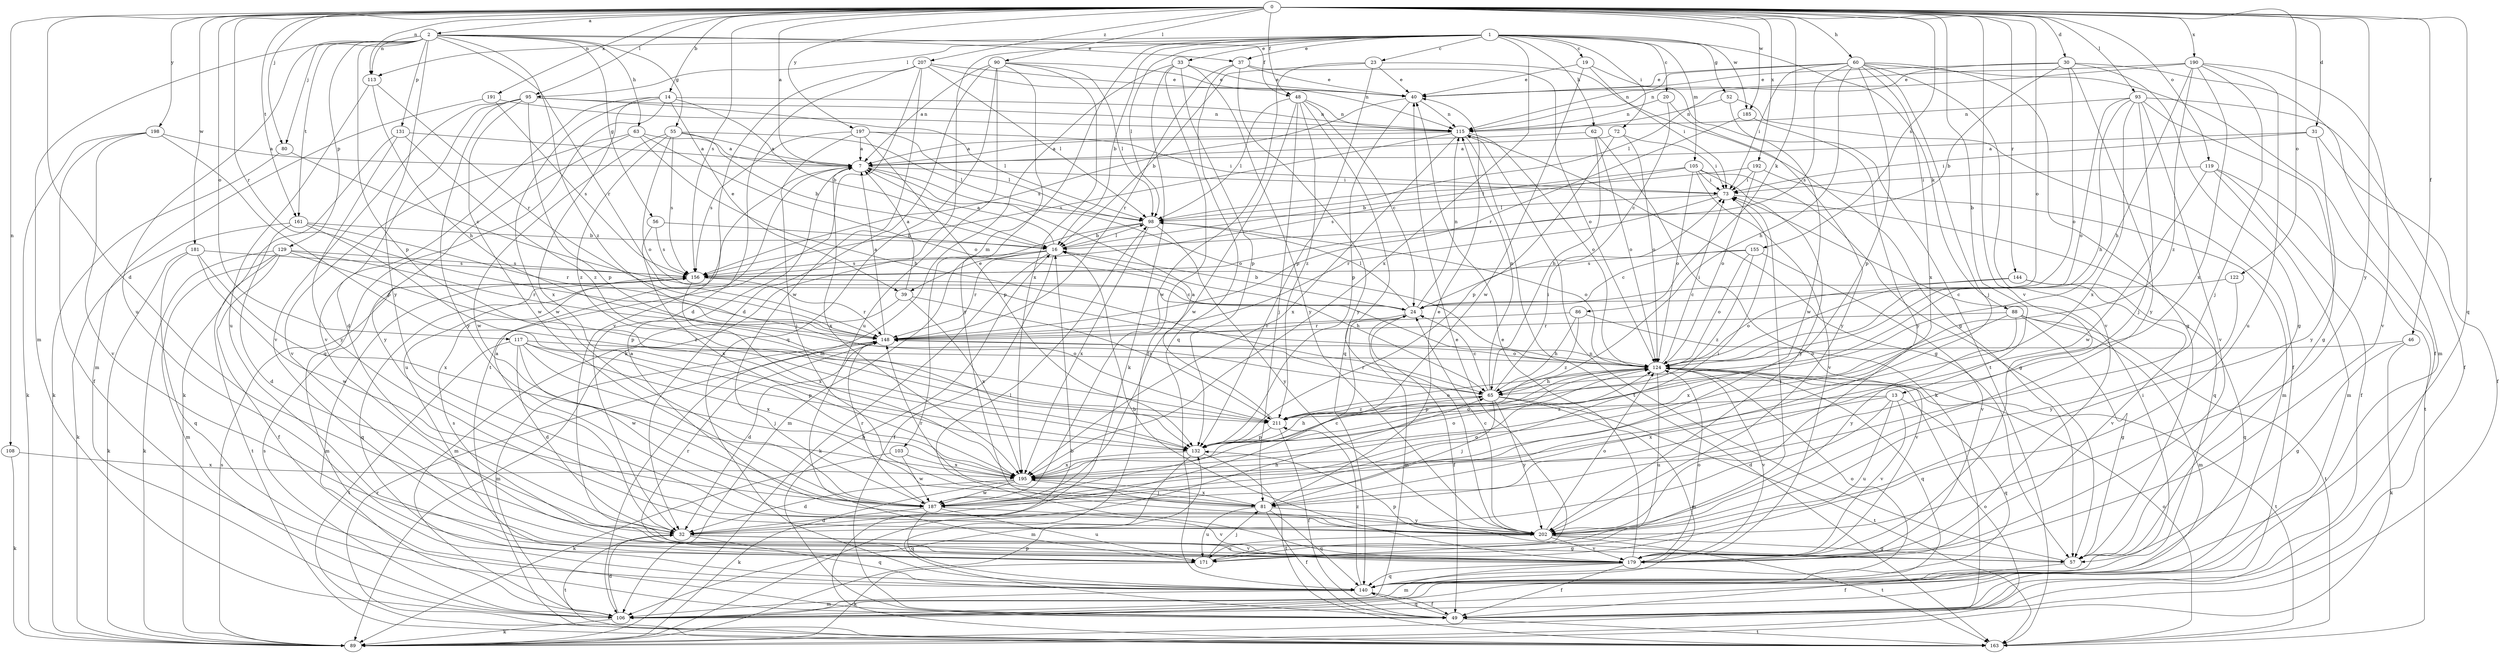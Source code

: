 strict digraph  {
0;
1;
2;
7;
13;
14;
16;
19;
20;
23;
24;
30;
31;
32;
33;
37;
39;
40;
46;
48;
49;
52;
55;
56;
57;
60;
62;
63;
65;
72;
73;
80;
81;
86;
88;
89;
90;
93;
95;
98;
103;
105;
106;
108;
113;
115;
117;
119;
122;
124;
129;
131;
132;
140;
144;
148;
155;
156;
161;
163;
171;
179;
181;
185;
187;
190;
191;
192;
195;
197;
198;
202;
207;
211;
0 -> 2  [label=a];
0 -> 7  [label=a];
0 -> 13  [label=b];
0 -> 14  [label=b];
0 -> 30  [label=d];
0 -> 31  [label=d];
0 -> 32  [label=d];
0 -> 46  [label=f];
0 -> 48  [label=f];
0 -> 60  [label=h];
0 -> 80  [label=j];
0 -> 86  [label=k];
0 -> 90  [label=l];
0 -> 93  [label=l];
0 -> 95  [label=l];
0 -> 108  [label=n];
0 -> 113  [label=n];
0 -> 117  [label=o];
0 -> 119  [label=o];
0 -> 122  [label=o];
0 -> 124  [label=o];
0 -> 140  [label=q];
0 -> 144  [label=r];
0 -> 148  [label=r];
0 -> 155  [label=s];
0 -> 156  [label=s];
0 -> 161  [label=t];
0 -> 179  [label=v];
0 -> 181  [label=w];
0 -> 185  [label=w];
0 -> 190  [label=x];
0 -> 191  [label=x];
0 -> 192  [label=x];
0 -> 197  [label=y];
0 -> 198  [label=y];
0 -> 202  [label=y];
0 -> 207  [label=z];
1 -> 16  [label=b];
1 -> 19  [label=c];
1 -> 20  [label=c];
1 -> 23  [label=c];
1 -> 33  [label=e];
1 -> 37  [label=e];
1 -> 52  [label=g];
1 -> 62  [label=h];
1 -> 72  [label=i];
1 -> 88  [label=k];
1 -> 89  [label=k];
1 -> 95  [label=l];
1 -> 98  [label=l];
1 -> 103  [label=m];
1 -> 105  [label=m];
1 -> 113  [label=n];
1 -> 185  [label=w];
1 -> 195  [label=x];
2 -> 37  [label=e];
2 -> 48  [label=f];
2 -> 55  [label=g];
2 -> 56  [label=g];
2 -> 63  [label=h];
2 -> 80  [label=j];
2 -> 106  [label=m];
2 -> 113  [label=n];
2 -> 129  [label=p];
2 -> 131  [label=p];
2 -> 132  [label=p];
2 -> 148  [label=r];
2 -> 161  [label=t];
2 -> 171  [label=u];
2 -> 202  [label=y];
2 -> 211  [label=z];
7 -> 73  [label=i];
7 -> 124  [label=o];
7 -> 171  [label=u];
7 -> 195  [label=x];
13 -> 32  [label=d];
13 -> 140  [label=q];
13 -> 171  [label=u];
13 -> 179  [label=v];
13 -> 195  [label=x];
13 -> 211  [label=z];
14 -> 16  [label=b];
14 -> 39  [label=e];
14 -> 115  [label=n];
14 -> 140  [label=q];
14 -> 179  [label=v];
14 -> 187  [label=w];
14 -> 195  [label=x];
16 -> 7  [label=a];
16 -> 39  [label=e];
16 -> 49  [label=f];
16 -> 65  [label=h];
16 -> 89  [label=k];
16 -> 98  [label=l];
16 -> 148  [label=r];
16 -> 156  [label=s];
19 -> 40  [label=e];
19 -> 73  [label=i];
19 -> 163  [label=t];
19 -> 187  [label=w];
20 -> 24  [label=c];
20 -> 115  [label=n];
20 -> 202  [label=y];
23 -> 16  [label=b];
23 -> 40  [label=e];
23 -> 57  [label=g];
23 -> 132  [label=p];
23 -> 187  [label=w];
24 -> 16  [label=b];
24 -> 49  [label=f];
24 -> 98  [label=l];
24 -> 106  [label=m];
24 -> 115  [label=n];
24 -> 148  [label=r];
30 -> 16  [label=b];
30 -> 40  [label=e];
30 -> 57  [label=g];
30 -> 106  [label=m];
30 -> 115  [label=n];
30 -> 124  [label=o];
30 -> 202  [label=y];
31 -> 7  [label=a];
31 -> 49  [label=f];
31 -> 73  [label=i];
31 -> 202  [label=y];
32 -> 7  [label=a];
32 -> 24  [label=c];
32 -> 57  [label=g];
32 -> 65  [label=h];
32 -> 140  [label=q];
32 -> 163  [label=t];
32 -> 179  [label=v];
33 -> 40  [label=e];
33 -> 49  [label=f];
33 -> 89  [label=k];
33 -> 106  [label=m];
33 -> 132  [label=p];
33 -> 202  [label=y];
37 -> 40  [label=e];
37 -> 124  [label=o];
37 -> 140  [label=q];
37 -> 148  [label=r];
37 -> 202  [label=y];
39 -> 7  [label=a];
39 -> 106  [label=m];
39 -> 195  [label=x];
39 -> 211  [label=z];
40 -> 115  [label=n];
40 -> 132  [label=p];
40 -> 156  [label=s];
46 -> 57  [label=g];
46 -> 89  [label=k];
46 -> 124  [label=o];
48 -> 24  [label=c];
48 -> 81  [label=j];
48 -> 98  [label=l];
48 -> 115  [label=n];
48 -> 140  [label=q];
48 -> 187  [label=w];
48 -> 211  [label=z];
49 -> 16  [label=b];
49 -> 140  [label=q];
49 -> 163  [label=t];
52 -> 49  [label=f];
52 -> 115  [label=n];
52 -> 187  [label=w];
55 -> 7  [label=a];
55 -> 16  [label=b];
55 -> 98  [label=l];
55 -> 124  [label=o];
55 -> 156  [label=s];
55 -> 187  [label=w];
55 -> 211  [label=z];
56 -> 16  [label=b];
56 -> 156  [label=s];
56 -> 195  [label=x];
57 -> 49  [label=f];
57 -> 115  [label=n];
57 -> 132  [label=p];
60 -> 40  [label=e];
60 -> 49  [label=f];
60 -> 57  [label=g];
60 -> 65  [label=h];
60 -> 73  [label=i];
60 -> 81  [label=j];
60 -> 115  [label=n];
60 -> 132  [label=p];
60 -> 156  [label=s];
60 -> 179  [label=v];
60 -> 195  [label=x];
62 -> 7  [label=a];
62 -> 65  [label=h];
62 -> 89  [label=k];
62 -> 124  [label=o];
63 -> 7  [label=a];
63 -> 65  [label=h];
63 -> 124  [label=o];
63 -> 179  [label=v];
63 -> 202  [label=y];
65 -> 24  [label=c];
65 -> 73  [label=i];
65 -> 81  [label=j];
65 -> 106  [label=m];
65 -> 115  [label=n];
65 -> 148  [label=r];
65 -> 163  [label=t];
65 -> 202  [label=y];
65 -> 211  [label=z];
72 -> 7  [label=a];
72 -> 73  [label=i];
72 -> 124  [label=o];
72 -> 132  [label=p];
73 -> 98  [label=l];
73 -> 140  [label=q];
73 -> 148  [label=r];
80 -> 24  [label=c];
80 -> 89  [label=k];
81 -> 40  [label=e];
81 -> 49  [label=f];
81 -> 140  [label=q];
81 -> 148  [label=r];
81 -> 171  [label=u];
81 -> 195  [label=x];
81 -> 202  [label=y];
86 -> 65  [label=h];
86 -> 148  [label=r];
86 -> 179  [label=v];
86 -> 211  [label=z];
88 -> 57  [label=g];
88 -> 106  [label=m];
88 -> 148  [label=r];
88 -> 163  [label=t];
88 -> 195  [label=x];
88 -> 202  [label=y];
89 -> 124  [label=o];
89 -> 132  [label=p];
89 -> 156  [label=s];
90 -> 7  [label=a];
90 -> 32  [label=d];
90 -> 40  [label=e];
90 -> 98  [label=l];
90 -> 140  [label=q];
90 -> 171  [label=u];
90 -> 195  [label=x];
90 -> 202  [label=y];
93 -> 49  [label=f];
93 -> 57  [label=g];
93 -> 65  [label=h];
93 -> 81  [label=j];
93 -> 115  [label=n];
93 -> 124  [label=o];
93 -> 179  [label=v];
93 -> 195  [label=x];
95 -> 32  [label=d];
95 -> 98  [label=l];
95 -> 115  [label=n];
95 -> 132  [label=p];
95 -> 179  [label=v];
95 -> 187  [label=w];
95 -> 202  [label=y];
98 -> 16  [label=b];
98 -> 106  [label=m];
98 -> 124  [label=o];
98 -> 195  [label=x];
98 -> 202  [label=y];
103 -> 89  [label=k];
103 -> 187  [label=w];
103 -> 195  [label=x];
105 -> 16  [label=b];
105 -> 57  [label=g];
105 -> 73  [label=i];
105 -> 124  [label=o];
105 -> 156  [label=s];
105 -> 179  [label=v];
105 -> 202  [label=y];
106 -> 32  [label=d];
106 -> 89  [label=k];
106 -> 156  [label=s];
108 -> 89  [label=k];
108 -> 195  [label=x];
113 -> 65  [label=h];
113 -> 148  [label=r];
113 -> 171  [label=u];
115 -> 7  [label=a];
115 -> 57  [label=g];
115 -> 124  [label=o];
115 -> 156  [label=s];
115 -> 163  [label=t];
115 -> 195  [label=x];
117 -> 32  [label=d];
117 -> 81  [label=j];
117 -> 124  [label=o];
117 -> 132  [label=p];
117 -> 163  [label=t];
117 -> 187  [label=w];
117 -> 195  [label=x];
119 -> 49  [label=f];
119 -> 73  [label=i];
119 -> 106  [label=m];
119 -> 163  [label=t];
119 -> 187  [label=w];
122 -> 24  [label=c];
122 -> 202  [label=y];
124 -> 65  [label=h];
124 -> 73  [label=i];
124 -> 132  [label=p];
124 -> 140  [label=q];
124 -> 163  [label=t];
124 -> 171  [label=u];
124 -> 179  [label=v];
129 -> 49  [label=f];
129 -> 89  [label=k];
129 -> 106  [label=m];
129 -> 148  [label=r];
129 -> 156  [label=s];
129 -> 163  [label=t];
129 -> 211  [label=z];
131 -> 7  [label=a];
131 -> 89  [label=k];
131 -> 202  [label=y];
131 -> 211  [label=z];
132 -> 65  [label=h];
132 -> 106  [label=m];
132 -> 124  [label=o];
132 -> 163  [label=t];
132 -> 195  [label=x];
140 -> 49  [label=f];
140 -> 73  [label=i];
140 -> 106  [label=m];
140 -> 124  [label=o];
140 -> 211  [label=z];
144 -> 24  [label=c];
144 -> 124  [label=o];
144 -> 140  [label=q];
144 -> 179  [label=v];
148 -> 7  [label=a];
148 -> 32  [label=d];
148 -> 106  [label=m];
148 -> 124  [label=o];
155 -> 24  [label=c];
155 -> 124  [label=o];
155 -> 156  [label=s];
155 -> 179  [label=v];
155 -> 211  [label=z];
156 -> 24  [label=c];
156 -> 106  [label=m];
156 -> 140  [label=q];
156 -> 148  [label=r];
156 -> 195  [label=x];
161 -> 16  [label=b];
161 -> 32  [label=d];
161 -> 89  [label=k];
161 -> 132  [label=p];
161 -> 148  [label=r];
163 -> 16  [label=b];
163 -> 124  [label=o];
163 -> 148  [label=r];
171 -> 40  [label=e];
171 -> 73  [label=i];
171 -> 81  [label=j];
171 -> 89  [label=k];
171 -> 148  [label=r];
179 -> 16  [label=b];
179 -> 40  [label=e];
179 -> 49  [label=f];
179 -> 98  [label=l];
179 -> 106  [label=m];
179 -> 124  [label=o];
179 -> 140  [label=q];
179 -> 156  [label=s];
181 -> 89  [label=k];
181 -> 140  [label=q];
181 -> 156  [label=s];
181 -> 187  [label=w];
181 -> 195  [label=x];
185 -> 148  [label=r];
185 -> 202  [label=y];
187 -> 32  [label=d];
187 -> 73  [label=i];
187 -> 124  [label=o];
187 -> 140  [label=q];
187 -> 148  [label=r];
187 -> 171  [label=u];
187 -> 179  [label=v];
190 -> 40  [label=e];
190 -> 65  [label=h];
190 -> 81  [label=j];
190 -> 98  [label=l];
190 -> 171  [label=u];
190 -> 179  [label=v];
190 -> 195  [label=x];
190 -> 211  [label=z];
191 -> 106  [label=m];
191 -> 115  [label=n];
191 -> 156  [label=s];
192 -> 73  [label=i];
192 -> 98  [label=l];
192 -> 106  [label=m];
192 -> 124  [label=o];
195 -> 32  [label=d];
195 -> 81  [label=j];
195 -> 89  [label=k];
195 -> 124  [label=o];
195 -> 187  [label=w];
197 -> 7  [label=a];
197 -> 73  [label=i];
197 -> 81  [label=j];
197 -> 98  [label=l];
197 -> 132  [label=p];
197 -> 156  [label=s];
198 -> 7  [label=a];
198 -> 49  [label=f];
198 -> 89  [label=k];
198 -> 132  [label=p];
198 -> 179  [label=v];
202 -> 7  [label=a];
202 -> 24  [label=c];
202 -> 57  [label=g];
202 -> 124  [label=o];
202 -> 163  [label=t];
202 -> 171  [label=u];
202 -> 179  [label=v];
207 -> 32  [label=d];
207 -> 40  [label=e];
207 -> 98  [label=l];
207 -> 115  [label=n];
207 -> 163  [label=t];
207 -> 179  [label=v];
207 -> 187  [label=w];
211 -> 7  [label=a];
211 -> 49  [label=f];
211 -> 124  [label=o];
211 -> 132  [label=p];
}
